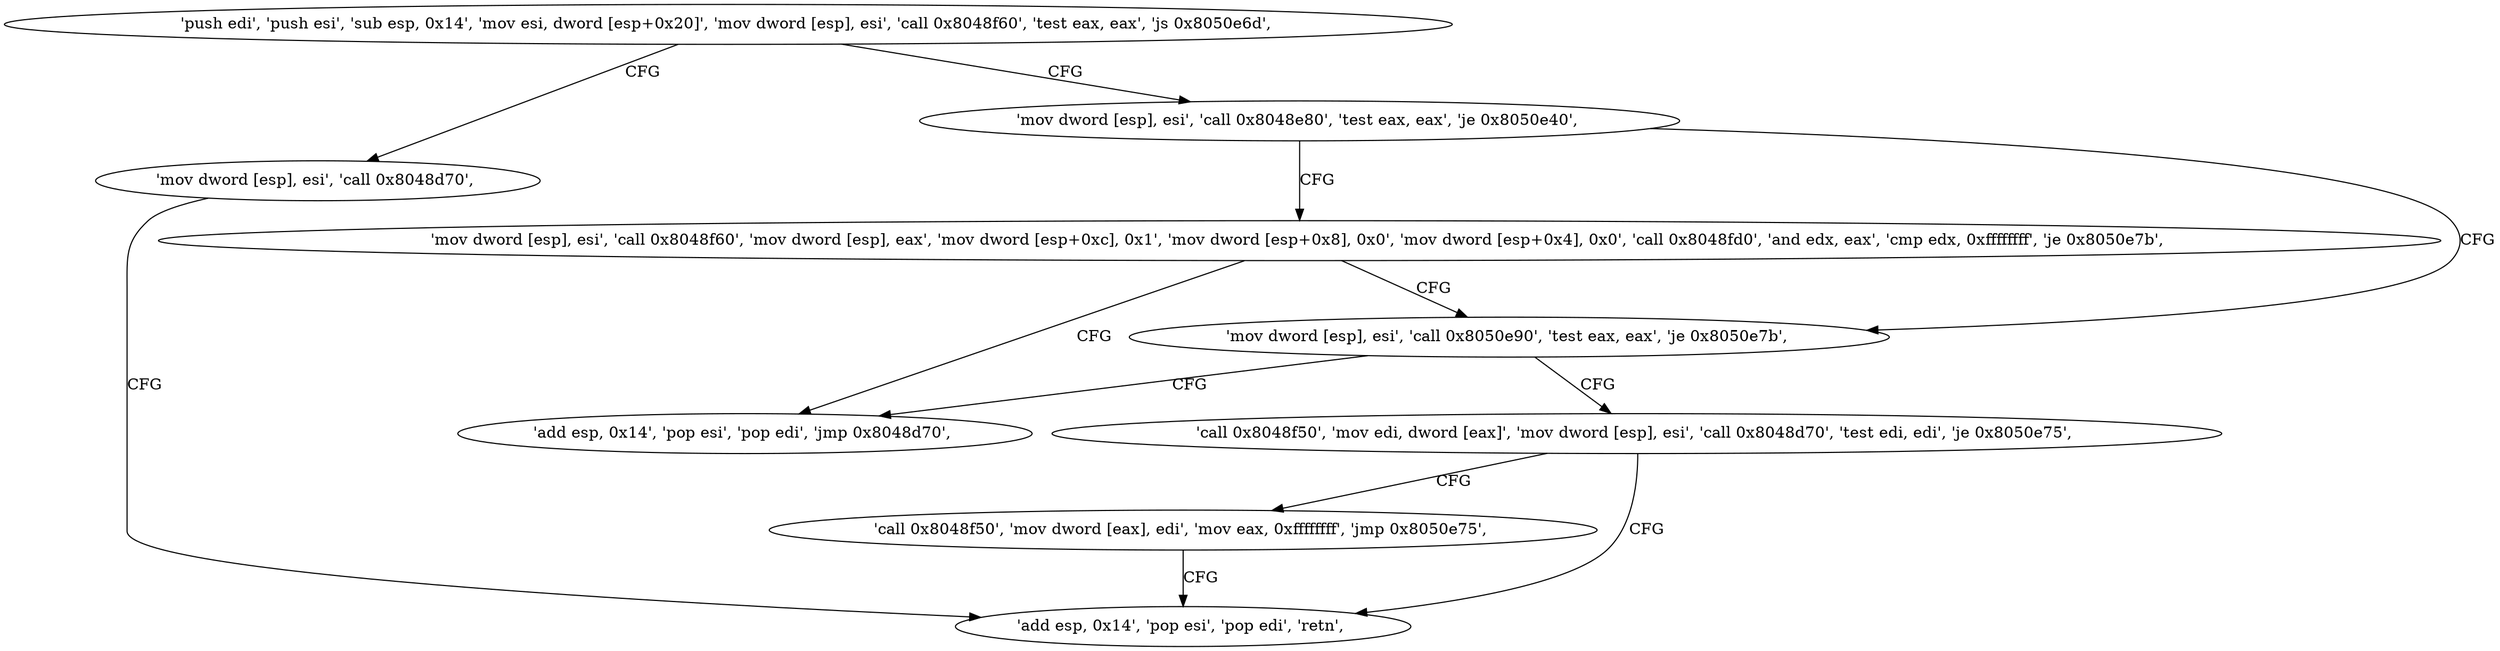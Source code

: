digraph "func" {
"134548976" [label = "'push edi', 'push esi', 'sub esp, 0x14', 'mov esi, dword [esp+0x20]', 'mov dword [esp], esi', 'call 0x8048f60', 'test eax, eax', 'js 0x8050e6d', " ]
"134549101" [label = "'mov dword [esp], esi', 'call 0x8048d70', " ]
"134548997" [label = "'mov dword [esp], esi', 'call 0x8048e80', 'test eax, eax', 'je 0x8050e40', " ]
"134549109" [label = "'add esp, 0x14', 'pop esi', 'pop edi', 'retn', " ]
"134549056" [label = "'mov dword [esp], esi', 'call 0x8050e90', 'test eax, eax', 'je 0x8050e7b', " ]
"134549009" [label = "'mov dword [esp], esi', 'call 0x8048f60', 'mov dword [esp], eax', 'mov dword [esp+0xc], 0x1', 'mov dword [esp+0x8], 0x0', 'mov dword [esp+0x4], 0x0', 'call 0x8048fd0', 'and edx, eax', 'cmp edx, 0xffffffff', 'je 0x8050e7b', " ]
"134549115" [label = "'add esp, 0x14', 'pop esi', 'pop edi', 'jmp 0x8048d70', " ]
"134549068" [label = "'call 0x8048f50', 'mov edi, dword [eax]', 'mov dword [esp], esi', 'call 0x8048d70', 'test edi, edi', 'je 0x8050e75', " ]
"134549087" [label = "'call 0x8048f50', 'mov dword [eax], edi', 'mov eax, 0xffffffff', 'jmp 0x8050e75', " ]
"134548976" -> "134549101" [ label = "CFG" ]
"134548976" -> "134548997" [ label = "CFG" ]
"134549101" -> "134549109" [ label = "CFG" ]
"134548997" -> "134549056" [ label = "CFG" ]
"134548997" -> "134549009" [ label = "CFG" ]
"134549056" -> "134549115" [ label = "CFG" ]
"134549056" -> "134549068" [ label = "CFG" ]
"134549009" -> "134549115" [ label = "CFG" ]
"134549009" -> "134549056" [ label = "CFG" ]
"134549068" -> "134549109" [ label = "CFG" ]
"134549068" -> "134549087" [ label = "CFG" ]
"134549087" -> "134549109" [ label = "CFG" ]
}
